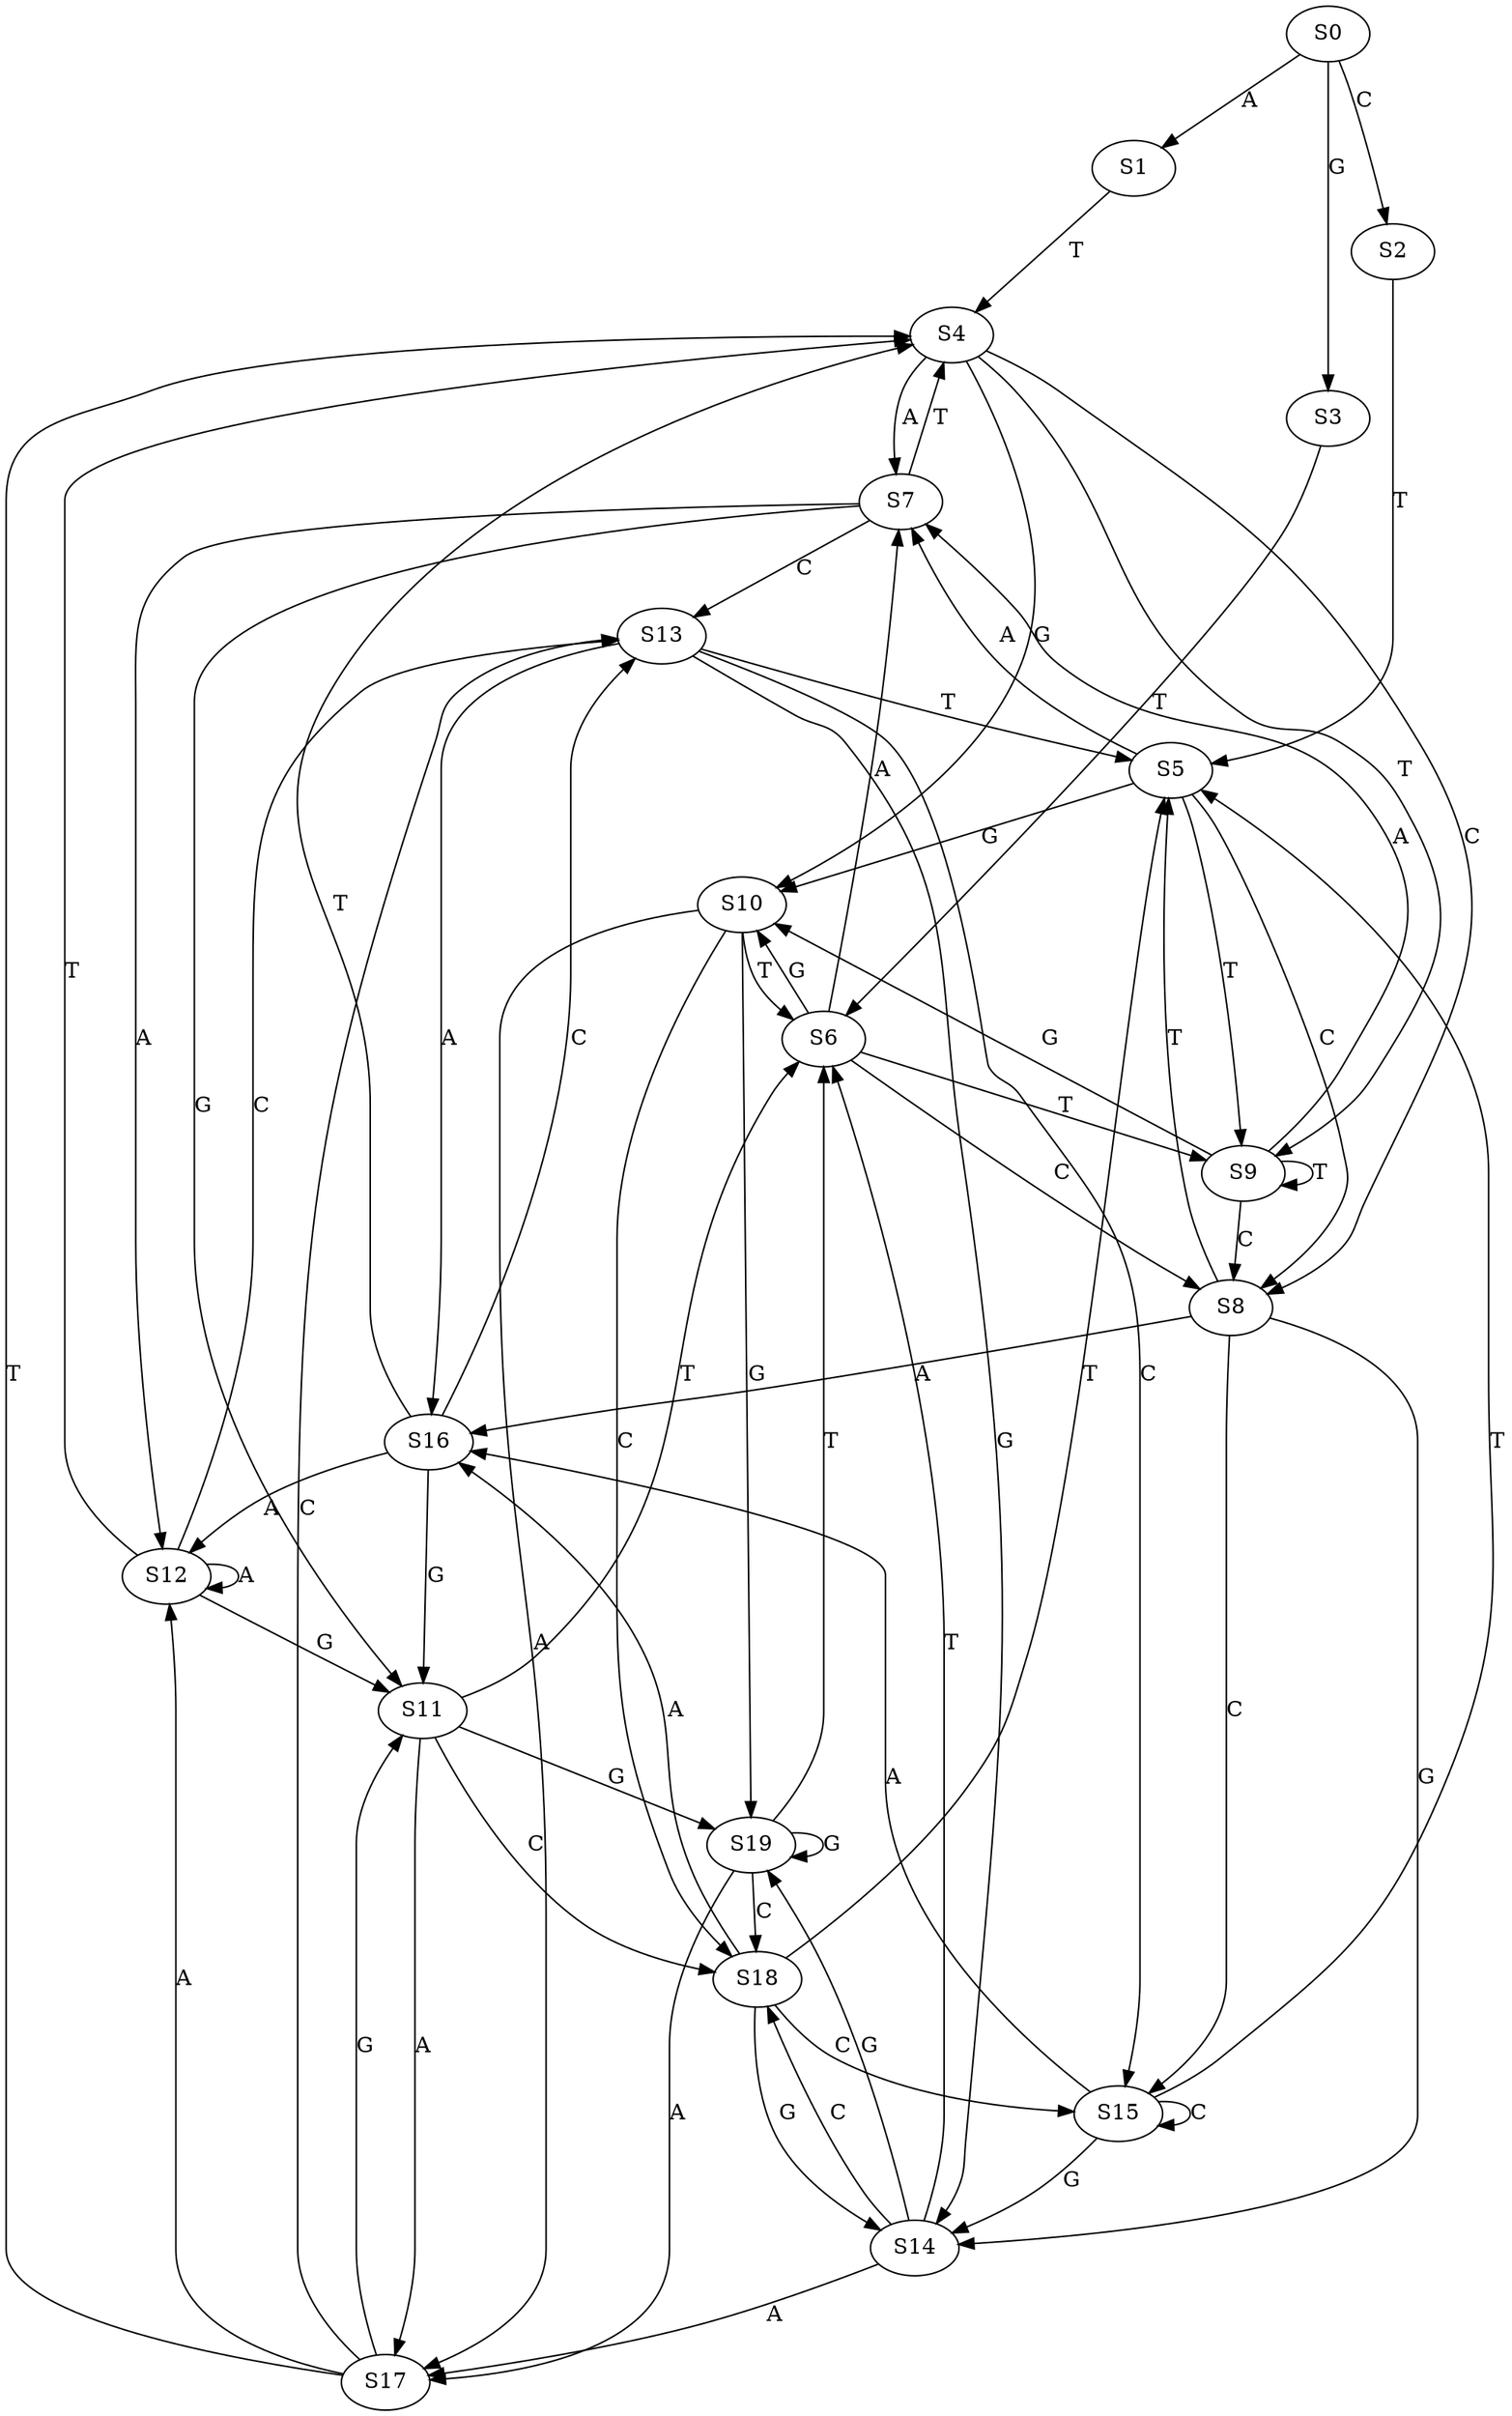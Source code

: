 strict digraph  {
	S0 -> S1 [ label = A ];
	S0 -> S2 [ label = C ];
	S0 -> S3 [ label = G ];
	S1 -> S4 [ label = T ];
	S2 -> S5 [ label = T ];
	S3 -> S6 [ label = T ];
	S4 -> S7 [ label = A ];
	S4 -> S8 [ label = C ];
	S4 -> S9 [ label = T ];
	S4 -> S10 [ label = G ];
	S5 -> S10 [ label = G ];
	S5 -> S8 [ label = C ];
	S5 -> S7 [ label = A ];
	S5 -> S9 [ label = T ];
	S6 -> S7 [ label = A ];
	S6 -> S8 [ label = C ];
	S6 -> S10 [ label = G ];
	S6 -> S9 [ label = T ];
	S7 -> S11 [ label = G ];
	S7 -> S4 [ label = T ];
	S7 -> S12 [ label = A ];
	S7 -> S13 [ label = C ];
	S8 -> S5 [ label = T ];
	S8 -> S14 [ label = G ];
	S8 -> S15 [ label = C ];
	S8 -> S16 [ label = A ];
	S9 -> S8 [ label = C ];
	S9 -> S10 [ label = G ];
	S9 -> S9 [ label = T ];
	S9 -> S7 [ label = A ];
	S10 -> S17 [ label = A ];
	S10 -> S6 [ label = T ];
	S10 -> S18 [ label = C ];
	S10 -> S19 [ label = G ];
	S11 -> S6 [ label = T ];
	S11 -> S19 [ label = G ];
	S11 -> S17 [ label = A ];
	S11 -> S18 [ label = C ];
	S12 -> S4 [ label = T ];
	S12 -> S13 [ label = C ];
	S12 -> S11 [ label = G ];
	S12 -> S12 [ label = A ];
	S13 -> S16 [ label = A ];
	S13 -> S5 [ label = T ];
	S13 -> S15 [ label = C ];
	S13 -> S14 [ label = G ];
	S14 -> S19 [ label = G ];
	S14 -> S6 [ label = T ];
	S14 -> S17 [ label = A ];
	S14 -> S18 [ label = C ];
	S15 -> S14 [ label = G ];
	S15 -> S15 [ label = C ];
	S15 -> S16 [ label = A ];
	S15 -> S5 [ label = T ];
	S16 -> S11 [ label = G ];
	S16 -> S4 [ label = T ];
	S16 -> S13 [ label = C ];
	S16 -> S12 [ label = A ];
	S17 -> S11 [ label = G ];
	S17 -> S12 [ label = A ];
	S17 -> S13 [ label = C ];
	S17 -> S4 [ label = T ];
	S18 -> S15 [ label = C ];
	S18 -> S5 [ label = T ];
	S18 -> S14 [ label = G ];
	S18 -> S16 [ label = A ];
	S19 -> S17 [ label = A ];
	S19 -> S6 [ label = T ];
	S19 -> S19 [ label = G ];
	S19 -> S18 [ label = C ];
}
